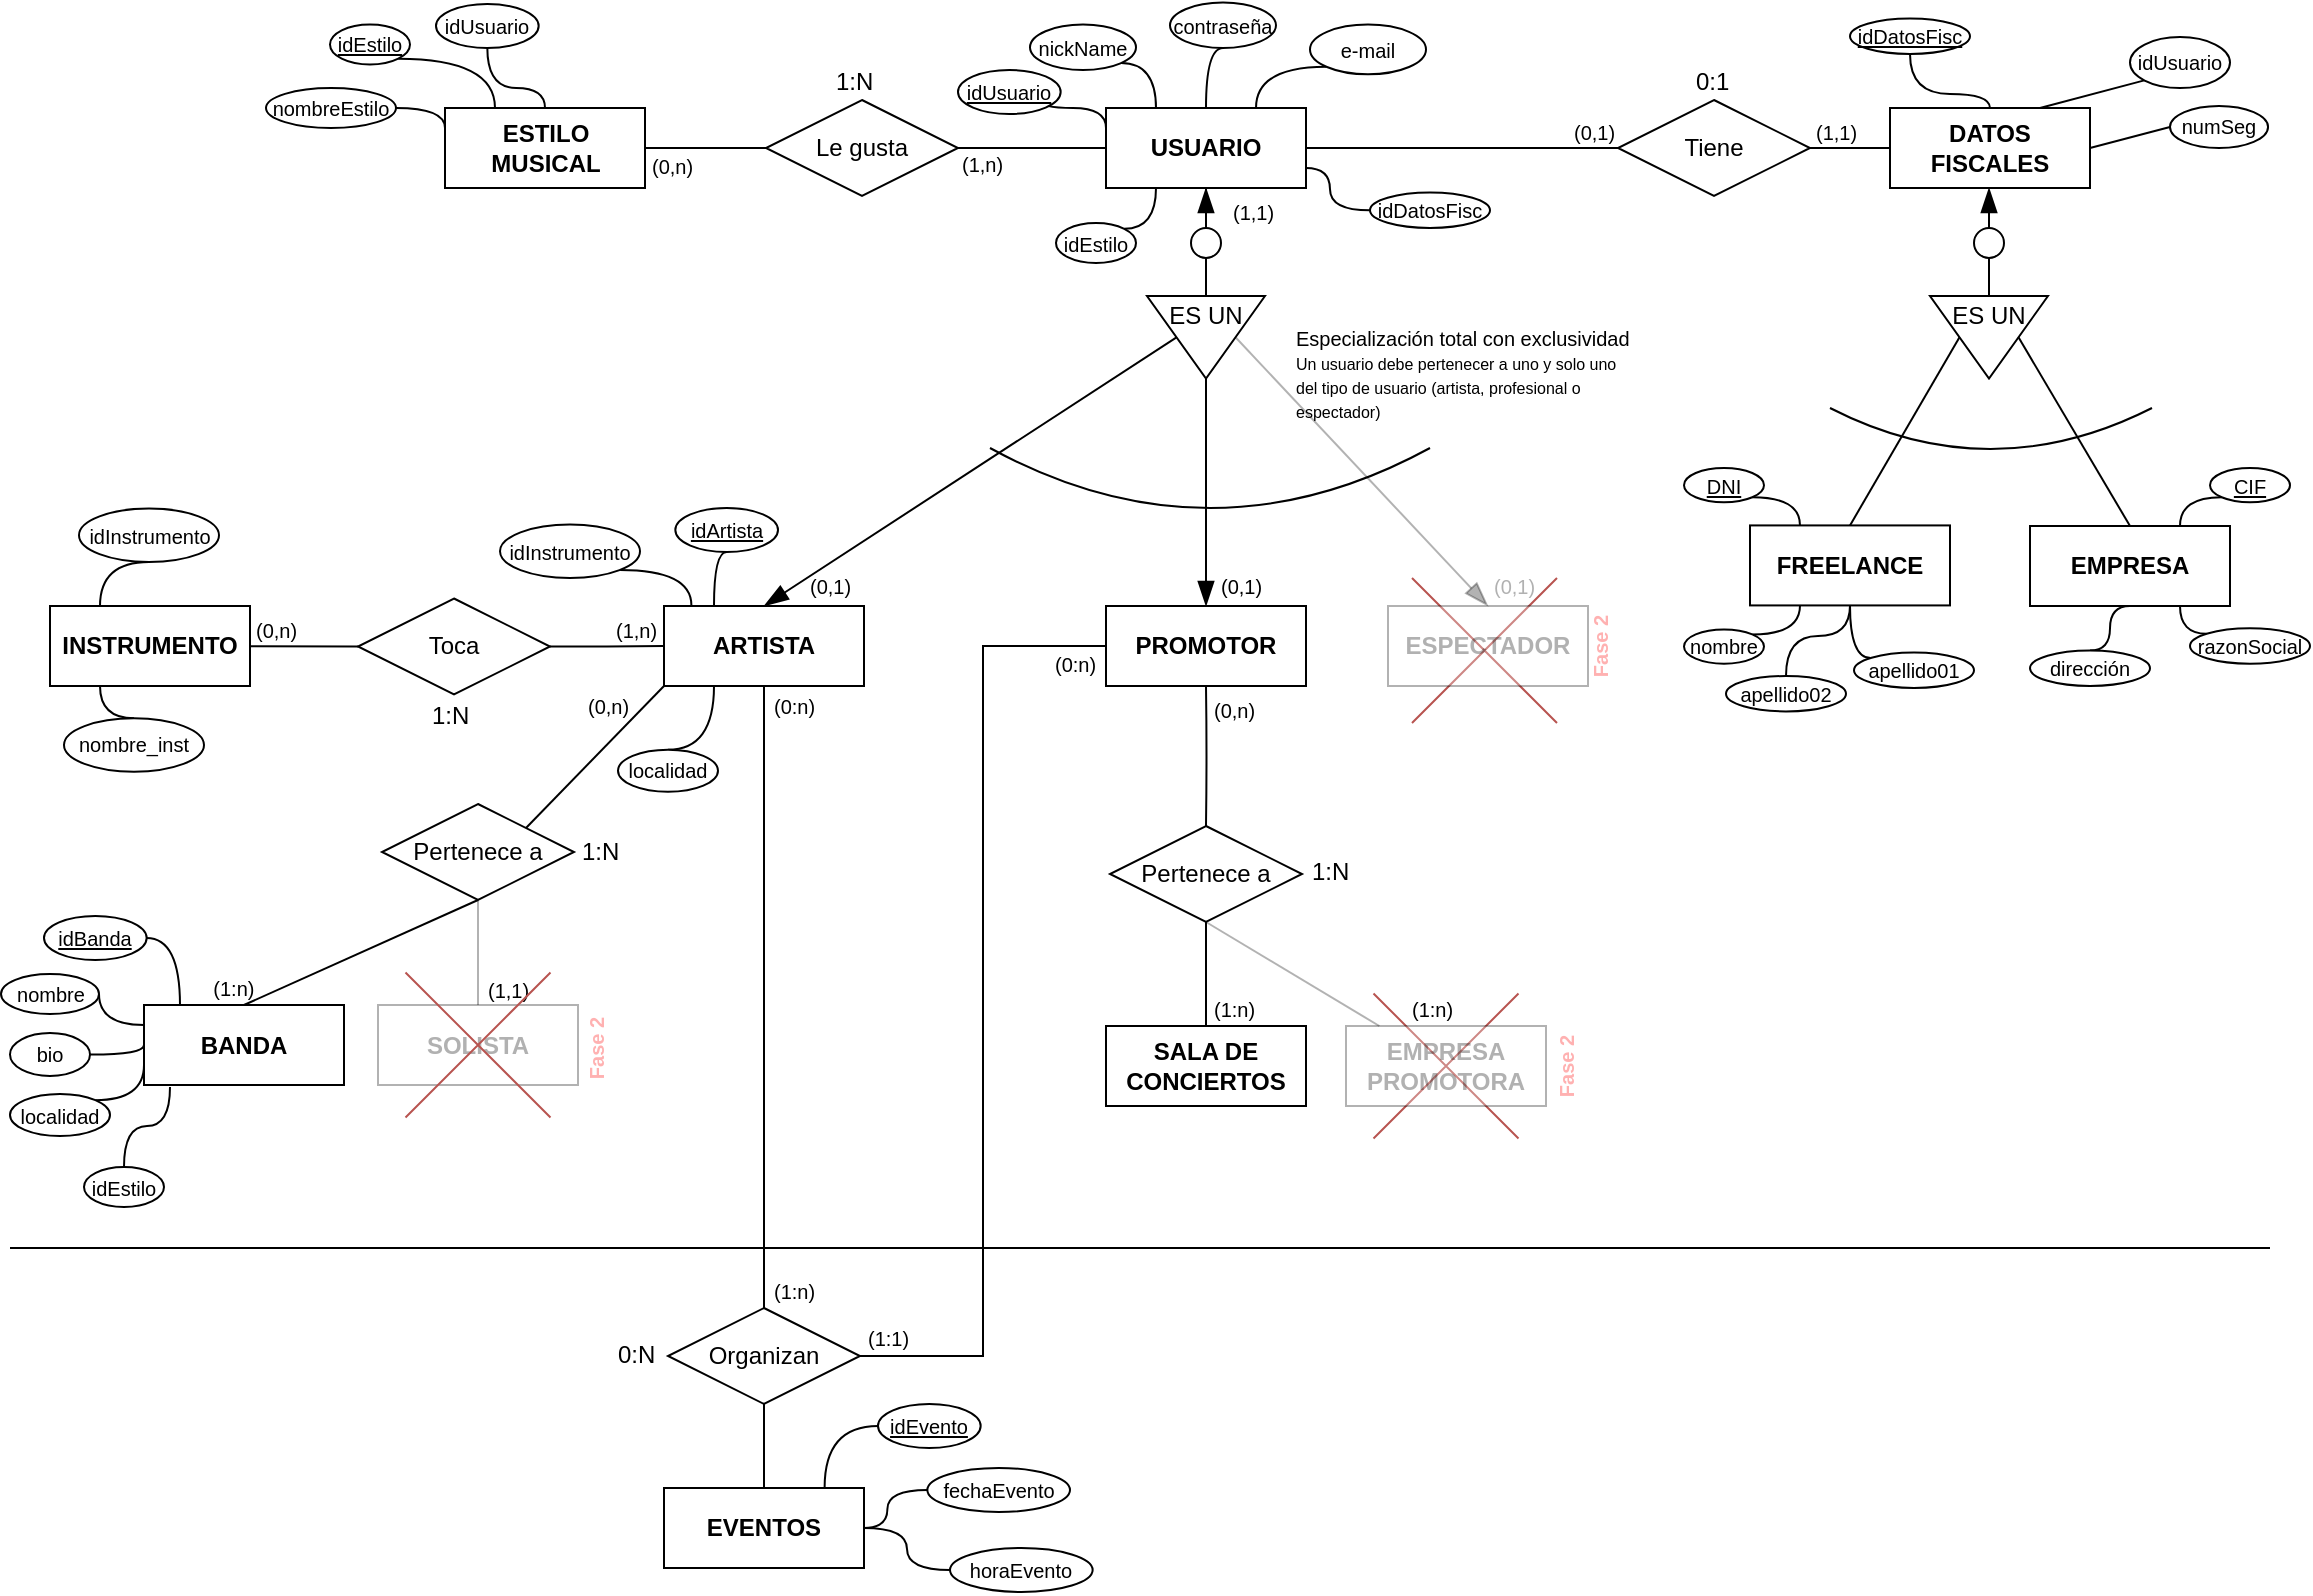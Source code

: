 <mxfile version="14.5.1" type="device"><diagram id="kA73rq3UbrbrJ2y4WX36" name="Página-1"><mxGraphModel dx="981" dy="574" grid="1" gridSize="10" guides="1" tooltips="1" connect="1" arrows="1" fold="1" page="1" pageScale="1" pageWidth="1169" pageHeight="827" math="0" shadow="0"><root><mxCell id="0"/><mxCell id="1" parent="0"/><mxCell id="zawhq5DKMASF1Zy-AZzC-4" value="" style="shape=umlDestroy;strokeColor=#b85450;fillColor=#FF0000;strokeWidth=1;" parent="1" vertex="1"><mxGeometry x="711" y="305" width="72.5" height="72.5" as="geometry"/></mxCell><mxCell id="z0fIPWM9tn7xFBzED4TF-22" value="" style="shape=umlDestroy;strokeColor=#b85450;fillColor=#FF0000;strokeWidth=1;" parent="1" vertex="1"><mxGeometry x="691.75" y="512.75" width="72.5" height="72.5" as="geometry"/></mxCell><mxCell id="zDfjt7TRRJ79SVTRpYC5-22" value="" style="edgeStyle=orthogonalEdgeStyle;orthogonalLoop=1;jettySize=auto;html=1;endArrow=none;endFill=0;startArrow=blockThin;startFill=1;endSize=10;startSize=10;entryX=0.5;entryY=0;entryDx=0;entryDy=0;rounded=0;" parent="1" source="zDfjt7TRRJ79SVTRpYC5-2" target="5ZUB5LzsXJFcUnH5BHxF-18" edge="1"><mxGeometry relative="1" as="geometry"><mxPoint x="608" y="160" as="targetPoint"/></mxGeometry></mxCell><mxCell id="5ZUB5LzsXJFcUnH5BHxF-34" value="" style="edgeStyle=none;curved=1;orthogonalLoop=1;jettySize=auto;html=1;startArrow=none;startFill=0;startSize=10;endArrow=none;endFill=0;endSize=10;fontSize=10;" parent="1" source="zDfjt7TRRJ79SVTRpYC5-2" target="5ZUB5LzsXJFcUnH5BHxF-33" edge="1"><mxGeometry relative="1" as="geometry"/></mxCell><mxCell id="zDfjt7TRRJ79SVTRpYC5-2" value="USUARIO" style="whiteSpace=wrap;html=1;align=center;fontStyle=1" parent="1" vertex="1"><mxGeometry x="558" y="70" width="100" height="40" as="geometry"/></mxCell><mxCell id="zDfjt7TRRJ79SVTRpYC5-12" style="edgeStyle=orthogonalEdgeStyle;curved=1;orthogonalLoop=1;jettySize=auto;html=1;exitX=1;exitY=0.5;exitDx=0;exitDy=0;entryX=0;entryY=0.25;entryDx=0;entryDy=0;endArrow=none;endFill=0;" parent="1" source="zDfjt7TRRJ79SVTRpYC5-4" target="zDfjt7TRRJ79SVTRpYC5-2" edge="1"><mxGeometry relative="1" as="geometry"><Array as="points"><mxPoint x="525" y="70"/><mxPoint x="558" y="70"/></Array></mxGeometry></mxCell><mxCell id="zDfjt7TRRJ79SVTRpYC5-4" value="idUsuario" style="ellipse;whiteSpace=wrap;html=1;align=center;fontStyle=4;fontSize=10;" parent="1" vertex="1"><mxGeometry x="484" y="51" width="51.33" height="22" as="geometry"/></mxCell><mxCell id="zDfjt7TRRJ79SVTRpYC5-11" style="edgeStyle=orthogonalEdgeStyle;orthogonalLoop=1;jettySize=auto;html=1;exitX=1;exitY=1;exitDx=0;exitDy=0;entryX=0.25;entryY=0;entryDx=0;entryDy=0;endArrow=none;endFill=0;curved=1;" parent="1" source="zDfjt7TRRJ79SVTRpYC5-5" target="zDfjt7TRRJ79SVTRpYC5-2" edge="1"><mxGeometry relative="1" as="geometry"/></mxCell><mxCell id="zDfjt7TRRJ79SVTRpYC5-5" value="nickName" style="ellipse;whiteSpace=wrap;html=1;align=center;fontStyle=0;fontSize=10;" parent="1" vertex="1"><mxGeometry x="520" y="28.29" width="53" height="22.71" as="geometry"/></mxCell><mxCell id="zDfjt7TRRJ79SVTRpYC5-13" style="edgeStyle=orthogonalEdgeStyle;curved=1;orthogonalLoop=1;jettySize=auto;html=1;exitX=0.5;exitY=1;exitDx=0;exitDy=0;entryX=0.5;entryY=0;entryDx=0;entryDy=0;endArrow=none;endFill=0;" parent="1" source="zDfjt7TRRJ79SVTRpYC5-6" target="zDfjt7TRRJ79SVTRpYC5-2" edge="1"><mxGeometry relative="1" as="geometry"/></mxCell><mxCell id="zDfjt7TRRJ79SVTRpYC5-6" value="contraseña" style="ellipse;whiteSpace=wrap;html=1;align=center;fontStyle=0;fontSize=10;" parent="1" vertex="1"><mxGeometry x="590" y="17.29" width="53" height="22.71" as="geometry"/></mxCell><mxCell id="zDfjt7TRRJ79SVTRpYC5-14" style="edgeStyle=orthogonalEdgeStyle;curved=1;orthogonalLoop=1;jettySize=auto;html=1;exitX=0;exitY=1;exitDx=0;exitDy=0;entryX=0.75;entryY=0;entryDx=0;entryDy=0;endArrow=none;endFill=0;" parent="1" source="zDfjt7TRRJ79SVTRpYC5-10" target="zDfjt7TRRJ79SVTRpYC5-2" edge="1"><mxGeometry relative="1" as="geometry"/></mxCell><mxCell id="zDfjt7TRRJ79SVTRpYC5-10" value="e-mail" style="ellipse;whiteSpace=wrap;html=1;align=center;fontStyle=0;fontSize=10;" parent="1" vertex="1"><mxGeometry x="660" y="28.29" width="58" height="24.86" as="geometry"/></mxCell><mxCell id="zDfjt7TRRJ79SVTRpYC5-34" value="" style="sketch=0;jumpStyle=sharp;orthogonalLoop=1;jettySize=auto;html=1;shadow=0;endArrow=none;endFill=0;exitX=0;exitY=1;exitDx=0;exitDy=0;entryX=1;entryY=0;entryDx=0;entryDy=0;" parent="1" source="zDfjt7TRRJ79SVTRpYC5-15" target="zDfjt7TRRJ79SVTRpYC5-31" edge="1"><mxGeometry relative="1" as="geometry"/></mxCell><mxCell id="zDfjt7TRRJ79SVTRpYC5-15" value="ARTISTA" style="whiteSpace=wrap;html=1;align=center;fontStyle=1" parent="1" vertex="1"><mxGeometry x="337" y="319" width="100" height="40" as="geometry"/></mxCell><mxCell id="z0fIPWM9tn7xFBzED4TF-3" style="edgeStyle=orthogonalEdgeStyle;orthogonalLoop=1;jettySize=auto;html=1;entryX=1;entryY=0.5;entryDx=0;entryDy=0;endArrow=none;endFill=0;exitX=0;exitY=0.25;exitDx=0;exitDy=0;curved=1;" parent="1" source="zDfjt7TRRJ79SVTRpYC5-16" target="5ZUB5LzsXJFcUnH5BHxF-48" edge="1"><mxGeometry relative="1" as="geometry"><mxPoint x="110" y="499.5" as="sourcePoint"/></mxGeometry></mxCell><mxCell id="zDfjt7TRRJ79SVTRpYC5-16" value="BANDA" style="whiteSpace=wrap;html=1;align=center;fontStyle=1" parent="1" vertex="1"><mxGeometry x="77" y="518.5" width="100" height="40" as="geometry"/></mxCell><mxCell id="zDfjt7TRRJ79SVTRpYC5-18" value="PROMOTOR" style="whiteSpace=wrap;html=1;align=center;fontStyle=1" parent="1" vertex="1"><mxGeometry x="558" y="319" width="100" height="40" as="geometry"/></mxCell><mxCell id="zDfjt7TRRJ79SVTRpYC5-20" value="ESPECTADOR" style="whiteSpace=wrap;html=1;align=center;fontStyle=1;opacity=30;textOpacity=30;" parent="1" vertex="1"><mxGeometry x="699" y="319" width="100" height="40" as="geometry"/></mxCell><mxCell id="zDfjt7TRRJ79SVTRpYC5-23" value="" style="orthogonalLoop=1;jettySize=auto;html=1;endArrow=blockThin;endFill=1;jumpStyle=sharp;rounded=0;exitX=0;exitY=0;exitDx=29.5;exitDy=0;exitPerimeter=0;endSize=10;" parent="1" source="5ZUB5LzsXJFcUnH5BHxF-9" target="zDfjt7TRRJ79SVTRpYC5-18" edge="1"><mxGeometry relative="1" as="geometry"><mxPoint x="608" y="213.0" as="sourcePoint"/></mxGeometry></mxCell><mxCell id="zDfjt7TRRJ79SVTRpYC5-25" style="orthogonalLoop=1;jettySize=auto;html=1;endArrow=blockThin;endFill=1;exitX=0;exitY=0;exitDx=14.75;exitDy=20.65;jumpStyle=sharp;rounded=0;entryX=0.5;entryY=0;entryDx=0;entryDy=0;exitPerimeter=0;endSize=10;textOpacity=30;opacity=30;" parent="1" source="5ZUB5LzsXJFcUnH5BHxF-9" target="zDfjt7TRRJ79SVTRpYC5-20" edge="1"><mxGeometry relative="1" as="geometry"><mxPoint x="608" y="213.0" as="sourcePoint"/></mxGeometry></mxCell><mxCell id="zDfjt7TRRJ79SVTRpYC5-26" style="orthogonalLoop=1;jettySize=auto;html=1;endArrow=blockThin;endFill=1;jumpStyle=sharp;rounded=0;entryX=0.5;entryY=0;entryDx=0;entryDy=0;exitX=0;exitY=0;exitDx=44.25;exitDy=20.65;exitPerimeter=0;endSize=10;" parent="1" source="5ZUB5LzsXJFcUnH5BHxF-9" target="zDfjt7TRRJ79SVTRpYC5-15" edge="1"><mxGeometry relative="1" as="geometry"><mxPoint x="580" y="199" as="sourcePoint"/></mxGeometry></mxCell><mxCell id="zDfjt7TRRJ79SVTRpYC5-35" value="" style="sketch=0;jumpStyle=sharp;orthogonalLoop=1;jettySize=auto;html=1;shadow=0;endArrow=none;endFill=0;entryX=0.5;entryY=0;entryDx=0;entryDy=0;rounded=0;exitX=0.5;exitY=1;exitDx=0;exitDy=0;" parent="1" source="zDfjt7TRRJ79SVTRpYC5-31" target="zDfjt7TRRJ79SVTRpYC5-16" edge="1"><mxGeometry relative="1" as="geometry"/></mxCell><mxCell id="gb5UE7c5eUjrm0hAmpQV-17" value="" style="edgeStyle=orthogonalEdgeStyle;curved=1;rounded=0;orthogonalLoop=1;jettySize=auto;html=1;endArrow=none;endFill=0;opacity=30;" parent="1" source="zDfjt7TRRJ79SVTRpYC5-31" target="gb5UE7c5eUjrm0hAmpQV-16" edge="1"><mxGeometry relative="1" as="geometry"/></mxCell><mxCell id="zDfjt7TRRJ79SVTRpYC5-31" value="Pertenece a" style="shape=rhombus;perimeter=rhombusPerimeter;whiteSpace=wrap;html=1;align=center;gradientColor=none;" parent="1" vertex="1"><mxGeometry x="196" y="418" width="96" height="48" as="geometry"/></mxCell><mxCell id="zDfjt7TRRJ79SVTRpYC5-36" value="1:N" style="text;strokeColor=none;fillColor=none;spacingLeft=4;spacingRight=4;overflow=hidden;rotatable=0;points=[[0,0.5],[1,0.5]];portConstraint=eastwest;fontSize=12;" parent="1" vertex="1"><mxGeometry x="290" y="428" width="40" height="30" as="geometry"/></mxCell><mxCell id="zDfjt7TRRJ79SVTRpYC5-37" value="(0,n)" style="text;strokeColor=none;fillColor=none;spacingLeft=4;spacingRight=4;overflow=hidden;rotatable=0;points=[[0,0.5],[1,0.5]];portConstraint=eastwest;fontSize=10;" parent="1" vertex="1"><mxGeometry x="293" y="357" width="40" height="30" as="geometry"/></mxCell><mxCell id="zDfjt7TRRJ79SVTRpYC5-38" value="(1:n)" style="text;strokeColor=none;fillColor=none;spacingLeft=4;spacingRight=4;overflow=hidden;rotatable=0;points=[[0,0.5],[1,0.5]];portConstraint=eastwest;fontSize=10;" parent="1" vertex="1"><mxGeometry x="105.67" y="498" width="40" height="30" as="geometry"/></mxCell><mxCell id="zDfjt7TRRJ79SVTRpYC5-39" value="" style="edgeStyle=orthogonalEdgeStyle;curved=1;sketch=0;jumpStyle=sharp;orthogonalLoop=1;jettySize=auto;html=1;shadow=0;endArrow=none;endFill=0;" parent="1" target="zDfjt7TRRJ79SVTRpYC5-42" edge="1"><mxGeometry relative="1" as="geometry"><mxPoint x="608" y="359" as="sourcePoint"/></mxGeometry></mxCell><mxCell id="zDfjt7TRRJ79SVTRpYC5-40" value="SALA DE CONCIERTOS" style="whiteSpace=wrap;html=1;align=center;fontStyle=1" parent="1" vertex="1"><mxGeometry x="558" y="529" width="100" height="40" as="geometry"/></mxCell><mxCell id="zDfjt7TRRJ79SVTRpYC5-41" value="" style="sketch=0;jumpStyle=sharp;orthogonalLoop=1;jettySize=auto;html=1;shadow=0;endArrow=none;endFill=0;rounded=0;exitX=0.5;exitY=1;exitDx=0;exitDy=0;" parent="1" source="zDfjt7TRRJ79SVTRpYC5-42" target="zDfjt7TRRJ79SVTRpYC5-40" edge="1"><mxGeometry relative="1" as="geometry"/></mxCell><mxCell id="zDfjt7TRRJ79SVTRpYC5-42" value="Pertenece a" style="shape=rhombus;perimeter=rhombusPerimeter;whiteSpace=wrap;html=1;align=center;gradientColor=none;" parent="1" vertex="1"><mxGeometry x="560" y="429" width="96" height="48" as="geometry"/></mxCell><mxCell id="zDfjt7TRRJ79SVTRpYC5-43" value="1:N" style="text;strokeColor=none;fillColor=none;spacingLeft=4;spacingRight=4;overflow=hidden;rotatable=0;points=[[0,0.5],[1,0.5]];portConstraint=eastwest;fontSize=12;" parent="1" vertex="1"><mxGeometry x="655" y="438" width="40" height="30" as="geometry"/></mxCell><mxCell id="zDfjt7TRRJ79SVTRpYC5-46" value="" style="edgeStyle=none;rounded=0;sketch=0;jumpStyle=sharp;orthogonalLoop=1;jettySize=auto;html=1;shadow=0;endArrow=none;endFill=0;fontSize=10;" parent="1" source="zDfjt7TRRJ79SVTRpYC5-44" target="zDfjt7TRRJ79SVTRpYC5-18" edge="1"><mxGeometry relative="1" as="geometry"/></mxCell><mxCell id="zDfjt7TRRJ79SVTRpYC5-44" value="(0,n)" style="text;strokeColor=none;fillColor=none;spacingLeft=4;spacingRight=4;overflow=hidden;rotatable=0;points=[[0,0.5],[1,0.5]];portConstraint=eastwest;fontSize=10;" parent="1" vertex="1"><mxGeometry x="606" y="359" width="40" height="30" as="geometry"/></mxCell><mxCell id="zDfjt7TRRJ79SVTRpYC5-45" value="(1:n)" style="text;strokeColor=none;fillColor=none;spacingLeft=4;spacingRight=4;overflow=hidden;rotatable=0;points=[[0,0.5],[1,0.5]];portConstraint=eastwest;fontSize=10;" parent="1" vertex="1"><mxGeometry x="606" y="508.5" width="40" height="30" as="geometry"/></mxCell><mxCell id="5ZUB5LzsXJFcUnH5BHxF-1" value="EMPRESA&lt;br&gt;PROMOTORA" style="whiteSpace=wrap;html=1;align=center;fontStyle=1;textOpacity=30;opacity=30;" parent="1" vertex="1"><mxGeometry x="678" y="529" width="100" height="40" as="geometry"/></mxCell><mxCell id="5ZUB5LzsXJFcUnH5BHxF-2" value="" style="sketch=0;jumpStyle=sharp;orthogonalLoop=1;jettySize=auto;html=1;shadow=0;endArrow=none;endFill=0;exitX=0.5;exitY=1;exitDx=0;exitDy=0;rounded=0;opacity=30;" parent="1" source="zDfjt7TRRJ79SVTRpYC5-42" target="5ZUB5LzsXJFcUnH5BHxF-1" edge="1"><mxGeometry relative="1" as="geometry"><mxPoint x="758" y="447" as="sourcePoint"/></mxGeometry></mxCell><mxCell id="5ZUB5LzsXJFcUnH5BHxF-3" value="(1:n)" style="text;strokeColor=none;fillColor=none;spacingLeft=4;spacingRight=4;overflow=hidden;rotatable=0;points=[[0,0.5],[1,0.5]];portConstraint=eastwest;fontSize=10;" parent="1" vertex="1"><mxGeometry x="705" y="508.5" width="40" height="30" as="geometry"/></mxCell><mxCell id="z0fIPWM9tn7xFBzED4TF-27" style="edgeStyle=orthogonalEdgeStyle;orthogonalLoop=1;jettySize=auto;html=1;exitX=1;exitY=1;exitDx=0;exitDy=0;endArrow=none;endFill=0;fontSize=10;fontColor=#FF0000;elbow=vertical;curved=1;entryX=0.137;entryY=-0.01;entryDx=0;entryDy=0;entryPerimeter=0;" parent="1" source="5ZUB5LzsXJFcUnH5BHxF-12" target="zDfjt7TRRJ79SVTRpYC5-15" edge="1"><mxGeometry relative="1" as="geometry"><mxPoint x="350" y="310" as="targetPoint"/></mxGeometry></mxCell><mxCell id="5ZUB5LzsXJFcUnH5BHxF-12" value="idInstrumento" style="ellipse;whiteSpace=wrap;html=1;align=center;fontStyle=0;fontSize=10;" parent="1" vertex="1"><mxGeometry x="255" y="278.29" width="70" height="26.71" as="geometry"/></mxCell><mxCell id="gb5UE7c5eUjrm0hAmpQV-98" style="edgeStyle=orthogonalEdgeStyle;curved=1;orthogonalLoop=1;jettySize=auto;html=1;exitX=1;exitY=0;exitDx=0;exitDy=0;entryX=0.25;entryY=1;entryDx=0;entryDy=0;endArrow=none;endFill=0;strokeColor=#000000;" parent="1" source="5ZUB5LzsXJFcUnH5BHxF-13" target="gb5UE7c5eUjrm0hAmpQV-88" edge="1"><mxGeometry relative="1" as="geometry"/></mxCell><mxCell id="5ZUB5LzsXJFcUnH5BHxF-13" value="nombre" style="ellipse;whiteSpace=wrap;html=1;align=center;fontStyle=0;fontSize=10;" parent="1" vertex="1"><mxGeometry x="847" y="330.71" width="40" height="17.14" as="geometry"/></mxCell><mxCell id="gb5UE7c5eUjrm0hAmpQV-100" style="edgeStyle=orthogonalEdgeStyle;curved=1;orthogonalLoop=1;jettySize=auto;html=1;exitX=0;exitY=0;exitDx=0;exitDy=0;entryX=0.5;entryY=1;entryDx=0;entryDy=0;endArrow=none;endFill=0;strokeColor=#000000;" parent="1" source="5ZUB5LzsXJFcUnH5BHxF-14" target="gb5UE7c5eUjrm0hAmpQV-88" edge="1"><mxGeometry relative="1" as="geometry"/></mxCell><mxCell id="5ZUB5LzsXJFcUnH5BHxF-14" value="apellido01" style="ellipse;whiteSpace=wrap;html=1;align=center;fontStyle=0;fontSize=10;" parent="1" vertex="1"><mxGeometry x="932" y="342.29" width="60" height="17.71" as="geometry"/></mxCell><mxCell id="5ZUB5LzsXJFcUnH5BHxF-39" style="orthogonalLoop=1;jettySize=auto;html=1;exitX=0;exitY=0.5;exitDx=0;exitDy=0;entryX=1;entryY=0.5;entryDx=0;entryDy=0;startArrow=none;startFill=0;startSize=10;endArrow=none;endFill=0;endSize=10;fontSize=10;" parent="1" source="5ZUB5LzsXJFcUnH5BHxF-17" target="5ZUB5LzsXJFcUnH5BHxF-31" edge="1"><mxGeometry relative="1" as="geometry"/></mxCell><mxCell id="5ZUB5LzsXJFcUnH5BHxF-17" value="numSeg" style="ellipse;whiteSpace=wrap;html=1;align=center;fontStyle=0;fontSize=10;" parent="1" vertex="1"><mxGeometry x="1090" y="68.99" width="49.03" height="21.01" as="geometry"/></mxCell><mxCell id="5ZUB5LzsXJFcUnH5BHxF-20" value="" style="edgeStyle=none;rounded=0;orthogonalLoop=1;jettySize=auto;html=1;startArrow=none;startFill=0;startSize=10;endArrow=none;endFill=0;endSize=10;fontSize=10;" parent="1" source="5ZUB5LzsXJFcUnH5BHxF-18" target="5ZUB5LzsXJFcUnH5BHxF-9" edge="1"><mxGeometry relative="1" as="geometry"/></mxCell><mxCell id="5ZUB5LzsXJFcUnH5BHxF-18" value="" style="ellipse;whiteSpace=wrap;html=1;fontSize=10;align=center;" parent="1" vertex="1"><mxGeometry x="600.5" y="130" width="15" height="15" as="geometry"/></mxCell><mxCell id="5ZUB5LzsXJFcUnH5BHxF-23" value="&lt;font style=&quot;font-size: 10px&quot;&gt;Especialización total con exclusividad&lt;/font&gt;&lt;br&gt;&lt;font style=&quot;font-size: 8px ; line-height: 110%&quot;&gt;Un usuario debe pertenecer a uno y solo uno del tipo de usuario (artista, profesional o espectador)&lt;/font&gt;" style="text;strokeColor=none;fillColor=none;spacing=5;spacingTop=0;overflow=hidden;rounded=0;fontSize=10;align=left;whiteSpace=wrap;html=1;" parent="1" vertex="1"><mxGeometry x="648" y="170" width="180" height="90" as="geometry"/></mxCell><mxCell id="5ZUB5LzsXJFcUnH5BHxF-24" value="" style="endArrow=none;html=1;fontSize=10;curved=1;" parent="1" edge="1"><mxGeometry width="50" height="50" relative="1" as="geometry"><mxPoint x="500" y="240" as="sourcePoint"/><mxPoint x="720" y="240" as="targetPoint"/><Array as="points"><mxPoint x="610" y="300"/></Array></mxGeometry></mxCell><mxCell id="5ZUB5LzsXJFcUnH5BHxF-25" value="(0,1)" style="text;strokeColor=none;fillColor=none;spacingLeft=4;spacingRight=4;overflow=hidden;rotatable=0;points=[[0,0.5],[1,0.5]];portConstraint=eastwest;fontSize=10;" parent="1" vertex="1"><mxGeometry x="404" y="297" width="40" height="30" as="geometry"/></mxCell><mxCell id="5ZUB5LzsXJFcUnH5BHxF-26" value="(0,1)" style="text;strokeColor=none;fillColor=none;spacingLeft=4;spacingRight=4;overflow=hidden;rotatable=0;points=[[0,0.5],[1,0.5]];portConstraint=eastwest;fontSize=10;" parent="1" vertex="1"><mxGeometry x="609.5" y="297" width="40" height="30" as="geometry"/></mxCell><mxCell id="5ZUB5LzsXJFcUnH5BHxF-27" value="(0,1)" style="text;strokeColor=none;fillColor=none;spacingLeft=4;spacingRight=4;overflow=hidden;rotatable=0;points=[[0,0.5],[1,0.5]];portConstraint=eastwest;fontSize=10;textOpacity=30;opacity=30;" parent="1" vertex="1"><mxGeometry x="746" y="297" width="40" height="30" as="geometry"/></mxCell><mxCell id="5ZUB5LzsXJFcUnH5BHxF-28" value="(1,1)" style="text;strokeColor=none;fillColor=none;spacingLeft=4;spacingRight=4;overflow=hidden;rotatable=0;points=[[0,0.5],[1,0.5]];portConstraint=eastwest;fontSize=10;" parent="1" vertex="1"><mxGeometry x="615.5" y="110" width="40" height="30" as="geometry"/></mxCell><mxCell id="5ZUB5LzsXJFcUnH5BHxF-29" value="" style="group" parent="1" vertex="1" connectable="0"><mxGeometry x="578.5" y="160" width="59" height="45.3" as="geometry"/></mxCell><mxCell id="5ZUB5LzsXJFcUnH5BHxF-9" value="" style="verticalLabelPosition=bottom;verticalAlign=top;html=1;shape=mxgraph.basic.acute_triangle;dx=0.5;rotation=-180;" parent="5ZUB5LzsXJFcUnH5BHxF-29" vertex="1"><mxGeometry y="4" width="59" height="41.3" as="geometry"/></mxCell><mxCell id="5ZUB5LzsXJFcUnH5BHxF-10" value="ES UN" style="text;strokeColor=none;fillColor=none;spacingLeft=4;spacingRight=4;overflow=hidden;rotatable=0;points=[[0,0.5],[1,0.5]];portConstraint=eastwest;fontSize=12;align=center;" parent="5ZUB5LzsXJFcUnH5BHxF-29" vertex="1"><mxGeometry x="3.5" width="52" height="21" as="geometry"/></mxCell><mxCell id="gb5UE7c5eUjrm0hAmpQV-99" style="edgeStyle=orthogonalEdgeStyle;curved=1;orthogonalLoop=1;jettySize=auto;html=1;exitX=0.5;exitY=0;exitDx=0;exitDy=0;entryX=0.5;entryY=1;entryDx=0;entryDy=0;endArrow=none;endFill=0;strokeColor=#000000;" parent="1" source="5ZUB5LzsXJFcUnH5BHxF-30" target="gb5UE7c5eUjrm0hAmpQV-88" edge="1"><mxGeometry relative="1" as="geometry"/></mxCell><mxCell id="5ZUB5LzsXJFcUnH5BHxF-30" value="apellido02" style="ellipse;whiteSpace=wrap;html=1;align=center;fontStyle=0;fontSize=10;" parent="1" vertex="1"><mxGeometry x="868" y="354.0" width="60" height="17.71" as="geometry"/></mxCell><mxCell id="5ZUB5LzsXJFcUnH5BHxF-31" value="DATOS&lt;br&gt;FISCALES" style="whiteSpace=wrap;html=1;align=center;fontStyle=1" parent="1" vertex="1"><mxGeometry x="950" y="70" width="100" height="40" as="geometry"/></mxCell><mxCell id="5ZUB5LzsXJFcUnH5BHxF-35" value="" style="edgeStyle=none;curved=1;orthogonalLoop=1;jettySize=auto;html=1;startArrow=none;startFill=0;startSize=10;endArrow=none;endFill=0;endSize=10;fontSize=10;" parent="1" source="5ZUB5LzsXJFcUnH5BHxF-33" target="5ZUB5LzsXJFcUnH5BHxF-31" edge="1"><mxGeometry relative="1" as="geometry"/></mxCell><mxCell id="5ZUB5LzsXJFcUnH5BHxF-33" value="Tiene" style="shape=rhombus;perimeter=rhombusPerimeter;whiteSpace=wrap;html=1;align=center;gradientColor=none;" parent="1" vertex="1"><mxGeometry x="814" y="66" width="96" height="48" as="geometry"/></mxCell><mxCell id="5ZUB5LzsXJFcUnH5BHxF-36" value="0:1" style="text;strokeColor=none;fillColor=none;spacingLeft=4;spacingRight=4;overflow=hidden;rotatable=0;points=[[0,0.5],[1,0.5]];portConstraint=eastwest;fontSize=12;" parent="1" vertex="1"><mxGeometry x="847" y="43" width="40" height="30" as="geometry"/></mxCell><mxCell id="5ZUB5LzsXJFcUnH5BHxF-41" style="orthogonalLoop=1;jettySize=auto;html=1;exitX=0;exitY=1;exitDx=0;exitDy=0;entryX=0.75;entryY=0;entryDx=0;entryDy=0;startArrow=none;startFill=0;startSize=10;endArrow=none;endFill=0;endSize=10;fontSize=10;" parent="1" source="5ZUB5LzsXJFcUnH5BHxF-37" target="5ZUB5LzsXJFcUnH5BHxF-31" edge="1"><mxGeometry relative="1" as="geometry"/></mxCell><mxCell id="5ZUB5LzsXJFcUnH5BHxF-37" value="idUsuario" style="ellipse;whiteSpace=wrap;html=1;align=center;fontStyle=0;fontSize=10;" parent="1" vertex="1"><mxGeometry x="1070" y="34.56" width="50" height="25.44" as="geometry"/></mxCell><mxCell id="zbeX8sUEjYghos_mvobh-1" value="" style="edgeStyle=orthogonalEdgeStyle;rounded=0;orthogonalLoop=1;jettySize=auto;html=1;entryX=0.5;entryY=1;entryDx=0;entryDy=0;endArrow=none;endFill=0;" parent="1" source="5ZUB5LzsXJFcUnH5BHxF-47" target="zDfjt7TRRJ79SVTRpYC5-15" edge="1"><mxGeometry relative="1" as="geometry"/></mxCell><mxCell id="zbeX8sUEjYghos_mvobh-2" style="edgeStyle=orthogonalEdgeStyle;rounded=0;orthogonalLoop=1;jettySize=auto;html=1;exitX=1;exitY=0.5;exitDx=0;exitDy=0;entryX=0;entryY=0.5;entryDx=0;entryDy=0;endArrow=none;endFill=0;" parent="1" source="5ZUB5LzsXJFcUnH5BHxF-47" target="zDfjt7TRRJ79SVTRpYC5-18" edge="1"><mxGeometry relative="1" as="geometry"/></mxCell><mxCell id="5ZUB5LzsXJFcUnH5BHxF-47" value="Organizan" style="shape=rhombus;perimeter=rhombusPerimeter;whiteSpace=wrap;html=1;align=center;gradientColor=none;" parent="1" vertex="1"><mxGeometry x="339" y="670" width="96" height="48" as="geometry"/></mxCell><mxCell id="5ZUB5LzsXJFcUnH5BHxF-48" value="nombre" style="ellipse;whiteSpace=wrap;html=1;align=center;fontStyle=0;fontSize=10;" parent="1" vertex="1"><mxGeometry x="5.5" y="503" width="49" height="20" as="geometry"/></mxCell><mxCell id="z0fIPWM9tn7xFBzED4TF-4" style="edgeStyle=orthogonalEdgeStyle;curved=1;orthogonalLoop=1;jettySize=auto;html=1;exitX=1;exitY=0.5;exitDx=0;exitDy=0;endArrow=none;endFill=0;entryX=0;entryY=0.5;entryDx=0;entryDy=0;" parent="1" source="zawhq5DKMASF1Zy-AZzC-1" target="zDfjt7TRRJ79SVTRpYC5-16" edge="1"><mxGeometry relative="1" as="geometry"><mxPoint x="54" y="528.5" as="targetPoint"/></mxGeometry></mxCell><mxCell id="zawhq5DKMASF1Zy-AZzC-1" value="bio" style="ellipse;whiteSpace=wrap;html=1;align=center;fontStyle=0;fontSize=10;" parent="1" vertex="1"><mxGeometry x="10" y="532.5" width="40" height="21.5" as="geometry"/></mxCell><mxCell id="z0fIPWM9tn7xFBzED4TF-5" style="edgeStyle=orthogonalEdgeStyle;orthogonalLoop=1;jettySize=auto;html=1;exitX=1;exitY=0;exitDx=0;exitDy=0;endArrow=none;endFill=0;rounded=1;curved=1;entryX=0;entryY=0.75;entryDx=0;entryDy=0;" parent="1" source="zawhq5DKMASF1Zy-AZzC-2" target="zDfjt7TRRJ79SVTRpYC5-16" edge="1"><mxGeometry relative="1" as="geometry"><mxPoint x="70" y="559.5" as="targetPoint"/></mxGeometry></mxCell><mxCell id="zawhq5DKMASF1Zy-AZzC-2" value="localidad" style="ellipse;whiteSpace=wrap;html=1;align=center;fontStyle=0;fontSize=10;" parent="1" vertex="1"><mxGeometry x="10" y="563" width="50" height="21" as="geometry"/></mxCell><mxCell id="z0fIPWM9tn7xFBzED4TF-6" style="edgeStyle=orthogonalEdgeStyle;curved=1;orthogonalLoop=1;jettySize=auto;html=1;exitX=0.5;exitY=0;exitDx=0;exitDy=0;entryX=0.13;entryY=1.025;entryDx=0;entryDy=0;entryPerimeter=0;endArrow=none;endFill=0;" parent="1" source="zawhq5DKMASF1Zy-AZzC-3" target="zDfjt7TRRJ79SVTRpYC5-16" edge="1"><mxGeometry relative="1" as="geometry"/></mxCell><mxCell id="zawhq5DKMASF1Zy-AZzC-3" value="idEstilo" style="ellipse;whiteSpace=wrap;html=1;align=center;fontStyle=0;fontSize=10;" parent="1" vertex="1"><mxGeometry x="47" y="599.5" width="40" height="20" as="geometry"/></mxCell><mxCell id="z0fIPWM9tn7xFBzED4TF-20" value="(1:1)" style="text;strokeColor=none;fillColor=none;spacingLeft=4;spacingRight=4;overflow=hidden;rotatable=0;points=[[0,0.5],[1,0.5]];portConstraint=eastwest;fontSize=10;" parent="1" vertex="1"><mxGeometry x="433" y="673" width="40" height="30" as="geometry"/></mxCell><mxCell id="z0fIPWM9tn7xFBzED4TF-23" value="Fase 2" style="text;overflow=hidden;fontSize=10;align=center;whiteSpace=wrap;html=1;verticalAlign=middle;horizontal=0;fontStyle=1;textOpacity=30;opacity=30;fontColor=#FF0000;" parent="1" vertex="1"><mxGeometry x="796" y="314" width="18" height="50" as="geometry"/></mxCell><mxCell id="z0fIPWM9tn7xFBzED4TF-24" value="Fase 2" style="text;overflow=hidden;fontSize=10;align=center;whiteSpace=wrap;html=1;verticalAlign=middle;horizontal=0;fontStyle=1;textOpacity=30;opacity=30;fontColor=#FF0000;" parent="1" vertex="1"><mxGeometry x="779" y="524" width="18" height="50" as="geometry"/></mxCell><mxCell id="z0fIPWM9tn7xFBzED4TF-29" style="edgeStyle=orthogonalEdgeStyle;orthogonalLoop=1;jettySize=auto;html=1;endArrow=none;endFill=0;fontSize=10;fontColor=#FF0000;entryX=0.25;entryY=1;entryDx=0;entryDy=0;curved=1;exitX=0.5;exitY=0;exitDx=0;exitDy=0;" parent="1" source="z0fIPWM9tn7xFBzED4TF-26" target="zDfjt7TRRJ79SVTRpYC5-15" edge="1"><mxGeometry relative="1" as="geometry"><mxPoint x="340" y="370" as="sourcePoint"/></mxGeometry></mxCell><mxCell id="z0fIPWM9tn7xFBzED4TF-26" value="localidad" style="ellipse;whiteSpace=wrap;html=1;align=center;fontStyle=0;fontSize=10;" parent="1" vertex="1"><mxGeometry x="314" y="390.85" width="50" height="21" as="geometry"/></mxCell><mxCell id="g-Arr_R71R_ITWgBV6nY-4" style="edgeStyle=orthogonalEdgeStyle;curved=1;rounded=1;orthogonalLoop=1;jettySize=auto;html=1;exitX=1;exitY=0.5;exitDx=0;exitDy=0;entryX=0.18;entryY=0.004;entryDx=0;entryDy=0;entryPerimeter=0;endArrow=none;endFill=0;" parent="1" source="g-Arr_R71R_ITWgBV6nY-3" target="zDfjt7TRRJ79SVTRpYC5-16" edge="1"><mxGeometry relative="1" as="geometry"/></mxCell><mxCell id="g-Arr_R71R_ITWgBV6nY-3" value="idBanda" style="ellipse;whiteSpace=wrap;html=1;align=center;fontStyle=4;fontSize=10;" parent="1" vertex="1"><mxGeometry x="27" y="474" width="51.33" height="22" as="geometry"/></mxCell><mxCell id="g-Arr_R71R_ITWgBV6nY-6" style="edgeStyle=orthogonalEdgeStyle;curved=1;rounded=1;orthogonalLoop=1;jettySize=auto;html=1;exitX=0.5;exitY=1;exitDx=0;exitDy=0;entryX=0.25;entryY=0;entryDx=0;entryDy=0;endArrow=none;endFill=0;" parent="1" source="g-Arr_R71R_ITWgBV6nY-5" target="zDfjt7TRRJ79SVTRpYC5-15" edge="1"><mxGeometry relative="1" as="geometry"/></mxCell><mxCell id="g-Arr_R71R_ITWgBV6nY-5" value="idArtista" style="ellipse;whiteSpace=wrap;html=1;align=center;fontStyle=4;fontSize=10;" parent="1" vertex="1"><mxGeometry x="342.67" y="270" width="51.33" height="22" as="geometry"/></mxCell><mxCell id="gb5UE7c5eUjrm0hAmpQV-2" value="" style="edgeStyle=orthogonalEdgeStyle;rounded=0;orthogonalLoop=1;jettySize=auto;html=1;entryX=0;entryY=0.5;entryDx=0;entryDy=0;endArrow=none;endFill=0;" parent="1" source="gb5UE7c5eUjrm0hAmpQV-1" target="zDfjt7TRRJ79SVTRpYC5-15" edge="1"><mxGeometry relative="1" as="geometry"/></mxCell><mxCell id="gb5UE7c5eUjrm0hAmpQV-4" value="" style="rounded=0;orthogonalLoop=1;jettySize=auto;html=1;endArrow=none;endFill=0;exitX=0;exitY=0.5;exitDx=0;exitDy=0;" parent="1" source="gb5UE7c5eUjrm0hAmpQV-1" target="gb5UE7c5eUjrm0hAmpQV-3" edge="1"><mxGeometry relative="1" as="geometry"><mxPoint x="164.071" y="339.286" as="sourcePoint"/></mxGeometry></mxCell><mxCell id="gb5UE7c5eUjrm0hAmpQV-1" value="Toca" style="shape=rhombus;perimeter=rhombusPerimeter;whiteSpace=wrap;html=1;align=center;gradientColor=none;" parent="1" vertex="1"><mxGeometry x="184" y="315.25" width="96" height="48" as="geometry"/></mxCell><mxCell id="gb5UE7c5eUjrm0hAmpQV-3" value="INSTRUMENTO" style="whiteSpace=wrap;html=1;align=center;fontStyle=1" parent="1" vertex="1"><mxGeometry x="30" y="319" width="100" height="40" as="geometry"/></mxCell><mxCell id="gb5UE7c5eUjrm0hAmpQV-8" style="edgeStyle=orthogonalEdgeStyle;curved=1;rounded=0;orthogonalLoop=1;jettySize=auto;html=1;exitX=0.5;exitY=1;exitDx=0;exitDy=0;entryX=0.25;entryY=0;entryDx=0;entryDy=0;endArrow=none;endFill=0;" parent="1" source="gb5UE7c5eUjrm0hAmpQV-5" target="gb5UE7c5eUjrm0hAmpQV-3" edge="1"><mxGeometry relative="1" as="geometry"><Array as="points"><mxPoint x="55" y="297"/></Array></mxGeometry></mxCell><mxCell id="gb5UE7c5eUjrm0hAmpQV-5" value="idInstrumento" style="ellipse;whiteSpace=wrap;html=1;align=center;fontStyle=0;fontSize=10;" parent="1" vertex="1"><mxGeometry x="44.5" y="270.29" width="70" height="26.71" as="geometry"/></mxCell><mxCell id="gb5UE7c5eUjrm0hAmpQV-7" style="edgeStyle=orthogonalEdgeStyle;orthogonalLoop=1;jettySize=auto;html=1;exitX=0.5;exitY=0;exitDx=0;exitDy=0;entryX=0.25;entryY=1;entryDx=0;entryDy=0;endArrow=none;endFill=0;curved=1;" parent="1" source="gb5UE7c5eUjrm0hAmpQV-6" target="gb5UE7c5eUjrm0hAmpQV-3" edge="1"><mxGeometry relative="1" as="geometry"/></mxCell><mxCell id="gb5UE7c5eUjrm0hAmpQV-6" value="nombre_inst" style="ellipse;whiteSpace=wrap;html=1;align=center;fontStyle=0;fontSize=10;" parent="1" vertex="1"><mxGeometry x="37" y="375.14" width="70" height="26.71" as="geometry"/></mxCell><mxCell id="gb5UE7c5eUjrm0hAmpQV-9" value="(0,n)" style="text;strokeColor=none;fillColor=none;spacingLeft=4;spacingRight=4;overflow=hidden;rotatable=0;points=[[0,0.5],[1,0.5]];portConstraint=eastwest;fontSize=10;" parent="1" vertex="1"><mxGeometry x="127" y="319" width="40" height="30" as="geometry"/></mxCell><mxCell id="gb5UE7c5eUjrm0hAmpQV-10" value="(1,n)" style="text;strokeColor=none;fillColor=none;spacingLeft=4;spacingRight=4;overflow=hidden;rotatable=0;points=[[0,0.5],[1,0.5]];portConstraint=eastwest;fontSize=10;" parent="1" vertex="1"><mxGeometry x="307" y="319" width="40" height="30" as="geometry"/></mxCell><mxCell id="gb5UE7c5eUjrm0hAmpQV-11" value="1:N" style="text;strokeColor=none;fillColor=none;spacingLeft=4;spacingRight=4;overflow=hidden;rotatable=0;points=[[0,0.5],[1,0.5]];portConstraint=eastwest;fontSize=12;" parent="1" vertex="1"><mxGeometry x="215" y="360" width="40" height="30" as="geometry"/></mxCell><mxCell id="gb5UE7c5eUjrm0hAmpQV-13" style="edgeStyle=orthogonalEdgeStyle;orthogonalLoop=1;jettySize=auto;html=1;exitX=0.5;exitY=1;exitDx=0;exitDy=0;entryX=0.5;entryY=0;entryDx=0;entryDy=0;endArrow=none;endFill=0;curved=1;" parent="1" source="gb5UE7c5eUjrm0hAmpQV-12" target="5ZUB5LzsXJFcUnH5BHxF-31" edge="1"><mxGeometry relative="1" as="geometry"/></mxCell><mxCell id="gb5UE7c5eUjrm0hAmpQV-12" value="idDatosFisc" style="ellipse;whiteSpace=wrap;html=1;align=center;fontStyle=4;fontSize=10;" parent="1" vertex="1"><mxGeometry x="930" y="25.29" width="60" height="17.71" as="geometry"/></mxCell><mxCell id="gb5UE7c5eUjrm0hAmpQV-52" value="" style="edgeStyle=orthogonalEdgeStyle;curved=1;orthogonalLoop=1;jettySize=auto;html=1;endArrow=none;endFill=0;entryX=1;entryY=0.75;entryDx=0;entryDy=0;" parent="1" source="gb5UE7c5eUjrm0hAmpQV-14" target="zDfjt7TRRJ79SVTRpYC5-2" edge="1"><mxGeometry relative="1" as="geometry"/></mxCell><mxCell id="gb5UE7c5eUjrm0hAmpQV-14" value="idDatosFisc" style="ellipse;whiteSpace=wrap;html=1;align=center;fontStyle=0;fontSize=10;" parent="1" vertex="1"><mxGeometry x="690" y="112.29" width="60" height="17.71" as="geometry"/></mxCell><mxCell id="gb5UE7c5eUjrm0hAmpQV-16" value="SOLISTA" style="whiteSpace=wrap;html=1;align=center;fontStyle=1;textOpacity=30;opacity=30;" parent="1" vertex="1"><mxGeometry x="194" y="518.5" width="100" height="40" as="geometry"/></mxCell><mxCell id="gb5UE7c5eUjrm0hAmpQV-19" value="(1,1)" style="text;strokeColor=none;fillColor=none;spacingLeft=4;spacingRight=4;overflow=hidden;rotatable=0;points=[[0,0.5],[1,0.5]];portConstraint=eastwest;fontSize=10;" parent="1" vertex="1"><mxGeometry x="243" y="499" width="40" height="30" as="geometry"/></mxCell><mxCell id="gb5UE7c5eUjrm0hAmpQV-81" style="edgeStyle=orthogonalEdgeStyle;curved=1;orthogonalLoop=1;jettySize=auto;html=1;exitX=1;exitY=0;exitDx=0;exitDy=0;entryX=0.25;entryY=1;entryDx=0;entryDy=0;endArrow=none;endFill=0;strokeColor=#000000;" parent="1" source="gb5UE7c5eUjrm0hAmpQV-50" target="zDfjt7TRRJ79SVTRpYC5-2" edge="1"><mxGeometry relative="1" as="geometry"/></mxCell><mxCell id="gb5UE7c5eUjrm0hAmpQV-50" value="idEstilo" style="ellipse;whiteSpace=wrap;html=1;align=center;fontStyle=0;fontSize=10;" parent="1" vertex="1"><mxGeometry x="533.0" y="127.5" width="40" height="20" as="geometry"/></mxCell><mxCell id="gb5UE7c5eUjrm0hAmpQV-57" value="(0,1)" style="text;strokeColor=none;fillColor=none;spacingLeft=4;spacingRight=4;overflow=hidden;rotatable=0;points=[[0,0.5],[1,0.5]];portConstraint=eastwest;fontSize=10;" parent="1" vertex="1"><mxGeometry x="786" y="70" width="40" height="30" as="geometry"/></mxCell><mxCell id="gb5UE7c5eUjrm0hAmpQV-58" value="(1,1)" style="text;strokeColor=none;fillColor=none;spacingLeft=4;spacingRight=4;overflow=hidden;rotatable=0;points=[[0,0.5],[1,0.5]];portConstraint=eastwest;fontSize=10;" parent="1" vertex="1"><mxGeometry x="907" y="70" width="40" height="30" as="geometry"/></mxCell><mxCell id="gb5UE7c5eUjrm0hAmpQV-60" value="" style="shape=umlDestroy;strokeColor=#b85450;fillColor=#FF0000;strokeWidth=1;" parent="1" vertex="1"><mxGeometry x="207.75" y="502.25" width="72.5" height="72.5" as="geometry"/></mxCell><mxCell id="gb5UE7c5eUjrm0hAmpQV-61" value="1:N" style="text;strokeColor=none;fillColor=none;spacingLeft=4;spacingRight=4;overflow=hidden;rotatable=0;points=[[0,0.5],[1,0.5]];portConstraint=eastwest;fontSize=12;" parent="1" vertex="1"><mxGeometry x="417" y="43.0" width="40" height="30" as="geometry"/></mxCell><mxCell id="gb5UE7c5eUjrm0hAmpQV-62" value="(0,n)" style="text;strokeColor=none;fillColor=none;spacingLeft=4;spacingRight=4;overflow=hidden;rotatable=0;points=[[0,0.5],[1,0.5]];portConstraint=eastwest;fontSize=10;" parent="1" vertex="1"><mxGeometry x="325" y="87" width="40" height="30" as="geometry"/></mxCell><mxCell id="gb5UE7c5eUjrm0hAmpQV-74" value="" style="edgeStyle=orthogonalEdgeStyle;curved=1;orthogonalLoop=1;jettySize=auto;html=1;endArrow=none;endFill=0;strokeColor=#000000;" parent="1" source="gb5UE7c5eUjrm0hAmpQV-64" target="gb5UE7c5eUjrm0hAmpQV-71" edge="1"><mxGeometry relative="1" as="geometry"/></mxCell><mxCell id="gb5UE7c5eUjrm0hAmpQV-64" value="ESTILO&lt;br&gt;MUSICAL" style="whiteSpace=wrap;html=1;align=center;fontStyle=1" parent="1" vertex="1"><mxGeometry x="227.5" y="70" width="100" height="40" as="geometry"/></mxCell><mxCell id="gb5UE7c5eUjrm0hAmpQV-79" style="edgeStyle=orthogonalEdgeStyle;curved=1;orthogonalLoop=1;jettySize=auto;html=1;exitX=1;exitY=1;exitDx=0;exitDy=0;entryX=0.25;entryY=0;entryDx=0;entryDy=0;endArrow=none;endFill=0;strokeColor=#000000;" parent="1" source="gb5UE7c5eUjrm0hAmpQV-66" target="gb5UE7c5eUjrm0hAmpQV-64" edge="1"><mxGeometry relative="1" as="geometry"/></mxCell><mxCell id="gb5UE7c5eUjrm0hAmpQV-66" value="idEstilo" style="ellipse;whiteSpace=wrap;html=1;align=center;fontStyle=4;fontSize=10;" parent="1" vertex="1"><mxGeometry x="170" y="28.29" width="40" height="20" as="geometry"/></mxCell><mxCell id="gb5UE7c5eUjrm0hAmpQV-78" style="edgeStyle=orthogonalEdgeStyle;curved=1;orthogonalLoop=1;jettySize=auto;html=1;exitX=1;exitY=0.5;exitDx=0;exitDy=0;entryX=0;entryY=0.25;entryDx=0;entryDy=0;endArrow=none;endFill=0;strokeColor=#000000;" parent="1" source="gb5UE7c5eUjrm0hAmpQV-68" target="gb5UE7c5eUjrm0hAmpQV-64" edge="1"><mxGeometry relative="1" as="geometry"/></mxCell><mxCell id="gb5UE7c5eUjrm0hAmpQV-68" value="nombreEstilo" style="ellipse;whiteSpace=wrap;html=1;align=center;fontStyle=0;fontSize=10;" parent="1" vertex="1"><mxGeometry x="138" y="60.0" width="65" height="20" as="geometry"/></mxCell><mxCell id="gb5UE7c5eUjrm0hAmpQV-80" style="edgeStyle=orthogonalEdgeStyle;curved=1;orthogonalLoop=1;jettySize=auto;html=1;exitX=0.5;exitY=1;exitDx=0;exitDy=0;entryX=0.5;entryY=0;entryDx=0;entryDy=0;endArrow=none;endFill=0;strokeColor=#000000;" parent="1" source="gb5UE7c5eUjrm0hAmpQV-70" target="gb5UE7c5eUjrm0hAmpQV-64" edge="1"><mxGeometry relative="1" as="geometry"/></mxCell><mxCell id="gb5UE7c5eUjrm0hAmpQV-70" value="idUsuario" style="ellipse;whiteSpace=wrap;html=1;align=center;fontStyle=0;fontSize=10;" parent="1" vertex="1"><mxGeometry x="223.0" y="18.0" width="51.33" height="22" as="geometry"/></mxCell><mxCell id="gb5UE7c5eUjrm0hAmpQV-73" value="" style="edgeStyle=orthogonalEdgeStyle;curved=1;orthogonalLoop=1;jettySize=auto;html=1;endArrow=none;endFill=0;strokeColor=#000000;" parent="1" source="gb5UE7c5eUjrm0hAmpQV-71" target="zDfjt7TRRJ79SVTRpYC5-2" edge="1"><mxGeometry relative="1" as="geometry"/></mxCell><mxCell id="gb5UE7c5eUjrm0hAmpQV-71" value="Le gusta" style="shape=rhombus;perimeter=rhombusPerimeter;whiteSpace=wrap;html=1;align=center;gradientColor=none;" parent="1" vertex="1"><mxGeometry x="388" y="66" width="96" height="48" as="geometry"/></mxCell><mxCell id="gb5UE7c5eUjrm0hAmpQV-72" value="(1,n)" style="text;strokeColor=none;fillColor=none;spacingLeft=4;spacingRight=4;overflow=hidden;rotatable=0;points=[[0,0.5],[1,0.5]];portConstraint=eastwest;fontSize=10;" parent="1" vertex="1"><mxGeometry x="480" y="86" width="40" height="30" as="geometry"/></mxCell><mxCell id="gb5UE7c5eUjrm0hAmpQV-82" value="" style="edgeStyle=orthogonalEdgeStyle;orthogonalLoop=1;jettySize=auto;html=1;endArrow=none;endFill=0;startArrow=blockThin;startFill=1;endSize=10;startSize=10;entryX=0.5;entryY=0;entryDx=0;entryDy=0;rounded=0;" parent="1" target="gb5UE7c5eUjrm0hAmpQV-84" edge="1"><mxGeometry relative="1" as="geometry"><mxPoint x="999.5" y="160" as="targetPoint"/><mxPoint x="999.529" y="110" as="sourcePoint"/></mxGeometry></mxCell><mxCell id="gb5UE7c5eUjrm0hAmpQV-83" value="" style="edgeStyle=none;rounded=0;orthogonalLoop=1;jettySize=auto;html=1;startArrow=none;startFill=0;startSize=10;endArrow=none;endFill=0;endSize=10;fontSize=10;" parent="1" source="gb5UE7c5eUjrm0hAmpQV-84" target="gb5UE7c5eUjrm0hAmpQV-86" edge="1"><mxGeometry relative="1" as="geometry"/></mxCell><mxCell id="gb5UE7c5eUjrm0hAmpQV-84" value="" style="ellipse;whiteSpace=wrap;html=1;fontSize=10;align=center;" parent="1" vertex="1"><mxGeometry x="992" y="130" width="15" height="15" as="geometry"/></mxCell><mxCell id="gb5UE7c5eUjrm0hAmpQV-85" value="" style="group" parent="1" vertex="1" connectable="0"><mxGeometry x="970" y="160" width="59" height="45.3" as="geometry"/></mxCell><mxCell id="gb5UE7c5eUjrm0hAmpQV-86" value="" style="verticalLabelPosition=bottom;verticalAlign=top;html=1;shape=mxgraph.basic.acute_triangle;dx=0.5;rotation=-180;" parent="gb5UE7c5eUjrm0hAmpQV-85" vertex="1"><mxGeometry y="4" width="59" height="41.3" as="geometry"/></mxCell><mxCell id="gb5UE7c5eUjrm0hAmpQV-87" value="ES UN" style="text;strokeColor=none;fillColor=none;spacingLeft=4;spacingRight=4;overflow=hidden;rotatable=0;points=[[0,0.5],[1,0.5]];portConstraint=eastwest;fontSize=12;align=center;" parent="gb5UE7c5eUjrm0hAmpQV-85" vertex="1"><mxGeometry x="3.5" width="52" height="21" as="geometry"/></mxCell><mxCell id="gb5UE7c5eUjrm0hAmpQV-88" value="FREELANCE" style="whiteSpace=wrap;html=1;align=center;fontStyle=1" parent="1" vertex="1"><mxGeometry x="880" y="278.71" width="100" height="40" as="geometry"/></mxCell><mxCell id="gb5UE7c5eUjrm0hAmpQV-89" value="EMPRESA" style="whiteSpace=wrap;html=1;align=center;fontStyle=1" parent="1" vertex="1"><mxGeometry x="1020" y="279" width="100" height="40" as="geometry"/></mxCell><mxCell id="gb5UE7c5eUjrm0hAmpQV-90" style="orthogonalLoop=1;jettySize=auto;html=1;exitX=0;exitY=0;exitDx=44.25;exitDy=20.65;exitPerimeter=0;entryX=0.5;entryY=0;entryDx=0;entryDy=0;endArrow=none;endFill=0;strokeColor=#000000;rounded=0;" parent="1" source="gb5UE7c5eUjrm0hAmpQV-86" target="gb5UE7c5eUjrm0hAmpQV-88" edge="1"><mxGeometry relative="1" as="geometry"/></mxCell><mxCell id="gb5UE7c5eUjrm0hAmpQV-91" style="orthogonalLoop=1;jettySize=auto;html=1;exitX=0;exitY=0;exitDx=14.75;exitDy=20.65;exitPerimeter=0;entryX=0.5;entryY=0;entryDx=0;entryDy=0;endArrow=none;endFill=0;strokeColor=#000000;rounded=0;" parent="1" source="gb5UE7c5eUjrm0hAmpQV-86" target="gb5UE7c5eUjrm0hAmpQV-89" edge="1"><mxGeometry relative="1" as="geometry"/></mxCell><mxCell id="gb5UE7c5eUjrm0hAmpQV-92" value="" style="endArrow=none;html=1;fontSize=10;curved=1;" parent="1" edge="1"><mxGeometry width="50" height="50" relative="1" as="geometry"><mxPoint x="920" y="220" as="sourcePoint"/><mxPoint x="1081" y="220" as="targetPoint"/><Array as="points"><mxPoint x="1000" y="261"/></Array></mxGeometry></mxCell><mxCell id="gb5UE7c5eUjrm0hAmpQV-97" style="edgeStyle=orthogonalEdgeStyle;orthogonalLoop=1;jettySize=auto;html=1;exitX=1;exitY=1;exitDx=0;exitDy=0;entryX=0.25;entryY=0;entryDx=0;entryDy=0;endArrow=none;endFill=0;strokeColor=#000000;curved=1;" parent="1" source="gb5UE7c5eUjrm0hAmpQV-93" target="gb5UE7c5eUjrm0hAmpQV-88" edge="1"><mxGeometry relative="1" as="geometry"/></mxCell><mxCell id="gb5UE7c5eUjrm0hAmpQV-93" value="DNI" style="ellipse;whiteSpace=wrap;html=1;align=center;fontStyle=4;fontSize=10;" parent="1" vertex="1"><mxGeometry x="847" y="250.0" width="40" height="17.14" as="geometry"/></mxCell><mxCell id="gb5UE7c5eUjrm0hAmpQV-103" style="edgeStyle=orthogonalEdgeStyle;curved=1;orthogonalLoop=1;jettySize=auto;html=1;exitX=0;exitY=1;exitDx=0;exitDy=0;entryX=0.75;entryY=0;entryDx=0;entryDy=0;endArrow=none;endFill=0;strokeColor=#000000;" parent="1" source="gb5UE7c5eUjrm0hAmpQV-94" target="gb5UE7c5eUjrm0hAmpQV-89" edge="1"><mxGeometry relative="1" as="geometry"/></mxCell><mxCell id="gb5UE7c5eUjrm0hAmpQV-94" value="CIF" style="ellipse;whiteSpace=wrap;html=1;align=center;fontStyle=4;fontSize=10;" parent="1" vertex="1"><mxGeometry x="1110" y="250.0" width="40" height="17.14" as="geometry"/></mxCell><mxCell id="gb5UE7c5eUjrm0hAmpQV-101" style="edgeStyle=orthogonalEdgeStyle;curved=1;orthogonalLoop=1;jettySize=auto;html=1;exitX=0;exitY=0;exitDx=0;exitDy=0;entryX=0.75;entryY=1;entryDx=0;entryDy=0;endArrow=none;endFill=0;strokeColor=#000000;" parent="1" source="gb5UE7c5eUjrm0hAmpQV-95" target="gb5UE7c5eUjrm0hAmpQV-89" edge="1"><mxGeometry relative="1" as="geometry"/></mxCell><mxCell id="gb5UE7c5eUjrm0hAmpQV-95" value="razonSocial" style="ellipse;whiteSpace=wrap;html=1;align=center;fontStyle=0;fontSize=10;" parent="1" vertex="1"><mxGeometry x="1100" y="330.14" width="60" height="17.71" as="geometry"/></mxCell><mxCell id="gb5UE7c5eUjrm0hAmpQV-102" style="edgeStyle=orthogonalEdgeStyle;curved=1;orthogonalLoop=1;jettySize=auto;html=1;exitX=0.5;exitY=0;exitDx=0;exitDy=0;entryX=0.5;entryY=1;entryDx=0;entryDy=0;endArrow=none;endFill=0;strokeColor=#000000;" parent="1" source="gb5UE7c5eUjrm0hAmpQV-96" target="gb5UE7c5eUjrm0hAmpQV-89" edge="1"><mxGeometry relative="1" as="geometry"><Array as="points"><mxPoint x="1060" y="341"/><mxPoint x="1060" y="319"/></Array></mxGeometry></mxCell><mxCell id="gb5UE7c5eUjrm0hAmpQV-96" value="dirección" style="ellipse;whiteSpace=wrap;html=1;align=center;fontStyle=0;fontSize=10;" parent="1" vertex="1"><mxGeometry x="1020" y="341.29" width="60" height="17.71" as="geometry"/></mxCell><mxCell id="zbeX8sUEjYghos_mvobh-4" value="" style="edgeStyle=orthogonalEdgeStyle;rounded=0;orthogonalLoop=1;jettySize=auto;html=1;endArrow=none;endFill=0;" parent="1" source="zbeX8sUEjYghos_mvobh-3" target="5ZUB5LzsXJFcUnH5BHxF-47" edge="1"><mxGeometry relative="1" as="geometry"/></mxCell><mxCell id="zbeX8sUEjYghos_mvobh-3" value="EVENTOS" style="whiteSpace=wrap;html=1;align=center;fontStyle=1" parent="1" vertex="1"><mxGeometry x="337" y="760" width="100" height="40" as="geometry"/></mxCell><mxCell id="zbeX8sUEjYghos_mvobh-5" value="0:N" style="text;strokeColor=none;fillColor=none;spacingLeft=4;spacingRight=4;overflow=hidden;rotatable=0;points=[[0,0.5],[1,0.5]];portConstraint=eastwest;fontSize=12;" parent="1" vertex="1"><mxGeometry x="308" y="679.5" width="40" height="30" as="geometry"/></mxCell><mxCell id="zbeX8sUEjYghos_mvobh-6" value="" style="endArrow=none;html=1;" parent="1" edge="1"><mxGeometry width="50" height="50" relative="1" as="geometry"><mxPoint x="10" y="640" as="sourcePoint"/><mxPoint x="1140" y="640" as="targetPoint"/></mxGeometry></mxCell><mxCell id="zbeX8sUEjYghos_mvobh-7" value="Fase 2" style="text;overflow=hidden;fontSize=10;align=center;whiteSpace=wrap;html=1;verticalAlign=middle;horizontal=0;fontStyle=1;textOpacity=30;opacity=30;fontColor=#FF0000;" parent="1" vertex="1"><mxGeometry x="294" y="515" width="18" height="50" as="geometry"/></mxCell><mxCell id="zbeX8sUEjYghos_mvobh-8" value="(1:n)" style="text;strokeColor=none;fillColor=none;spacingLeft=4;spacingRight=4;overflow=hidden;rotatable=0;points=[[0,0.5],[1,0.5]];portConstraint=eastwest;fontSize=10;" parent="1" vertex="1"><mxGeometry x="386" y="649.5" width="40" height="30" as="geometry"/></mxCell><mxCell id="zbeX8sUEjYghos_mvobh-9" value="(0:n)" style="text;strokeColor=none;fillColor=none;spacingLeft=4;spacingRight=4;overflow=hidden;rotatable=0;points=[[0,0.5],[1,0.5]];portConstraint=eastwest;fontSize=10;" parent="1" vertex="1"><mxGeometry x="386" y="357" width="40" height="30" as="geometry"/></mxCell><mxCell id="zbeX8sUEjYghos_mvobh-10" value="(0:n)" style="text;strokeColor=none;fillColor=none;spacingLeft=4;spacingRight=4;overflow=hidden;rotatable=0;points=[[0,0.5],[1,0.5]];portConstraint=eastwest;fontSize=10;" parent="1" vertex="1"><mxGeometry x="526.5" y="336.14" width="40" height="30" as="geometry"/></mxCell><mxCell id="mXJch_RN2cya5vPHLApZ-2" value="" style="edgeStyle=orthogonalEdgeStyle;orthogonalLoop=1;jettySize=auto;html=1;entryX=0.803;entryY=-0.004;entryDx=0;entryDy=0;entryPerimeter=0;endArrow=none;endFill=0;curved=1;" edge="1" parent="1" source="mXJch_RN2cya5vPHLApZ-1" target="zbeX8sUEjYghos_mvobh-3"><mxGeometry relative="1" as="geometry"/></mxCell><mxCell id="mXJch_RN2cya5vPHLApZ-1" value="idEvento" style="ellipse;whiteSpace=wrap;html=1;align=center;fontStyle=4;fontSize=10;" vertex="1" parent="1"><mxGeometry x="444" y="718" width="51.33" height="22" as="geometry"/></mxCell><mxCell id="mXJch_RN2cya5vPHLApZ-4" value="" style="edgeStyle=orthogonalEdgeStyle;curved=1;orthogonalLoop=1;jettySize=auto;html=1;endArrow=none;endFill=0;" edge="1" parent="1" source="mXJch_RN2cya5vPHLApZ-3" target="zbeX8sUEjYghos_mvobh-3"><mxGeometry relative="1" as="geometry"/></mxCell><mxCell id="mXJch_RN2cya5vPHLApZ-3" value="fechaEvento" style="ellipse;whiteSpace=wrap;html=1;align=center;fontStyle=0;fontSize=10;" vertex="1" parent="1"><mxGeometry x="468.67" y="750" width="71.33" height="22" as="geometry"/></mxCell><mxCell id="mXJch_RN2cya5vPHLApZ-6" value="" style="edgeStyle=orthogonalEdgeStyle;curved=1;orthogonalLoop=1;jettySize=auto;html=1;endArrow=none;endFill=0;" edge="1" parent="1" source="mXJch_RN2cya5vPHLApZ-5" target="zbeX8sUEjYghos_mvobh-3"><mxGeometry relative="1" as="geometry"/></mxCell><mxCell id="mXJch_RN2cya5vPHLApZ-5" value="horaEvento" style="ellipse;whiteSpace=wrap;html=1;align=center;fontStyle=0;fontSize=10;" vertex="1" parent="1"><mxGeometry x="480" y="790" width="71.33" height="22" as="geometry"/></mxCell></root></mxGraphModel></diagram></mxfile>